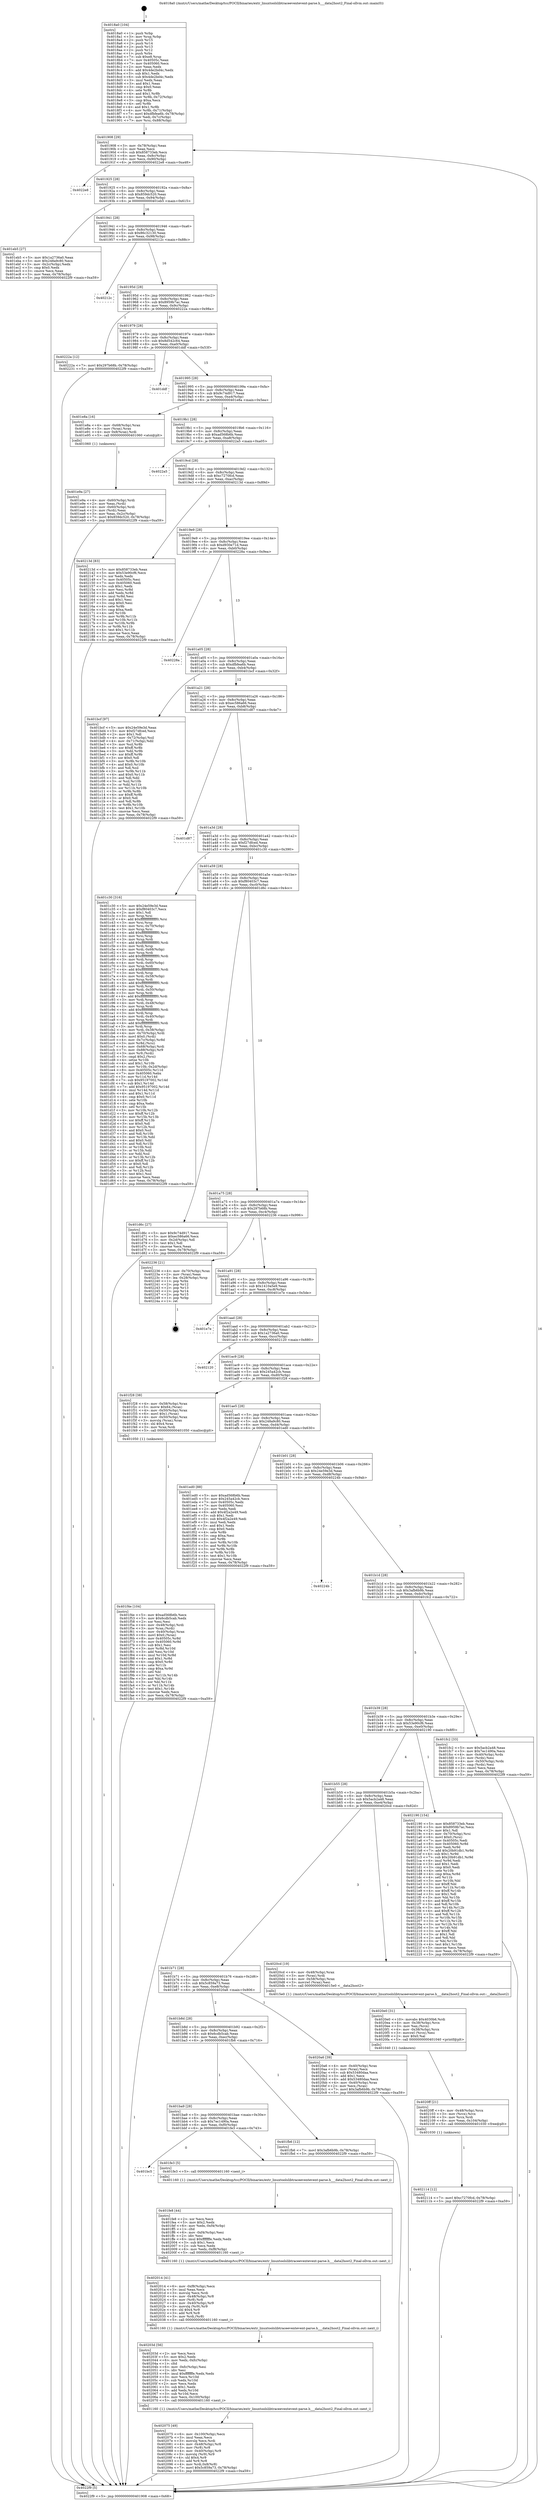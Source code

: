 digraph "0x4018a0" {
  label = "0x4018a0 (/mnt/c/Users/mathe/Desktop/tcc/POCII/binaries/extr_linuxtoolslibtraceeventevent-parse.h___data2host2_Final-ollvm.out::main(0))"
  labelloc = "t"
  node[shape=record]

  Entry [label="",width=0.3,height=0.3,shape=circle,fillcolor=black,style=filled]
  "0x401908" [label="{
     0x401908 [29]\l
     | [instrs]\l
     &nbsp;&nbsp;0x401908 \<+3\>: mov -0x78(%rbp),%eax\l
     &nbsp;&nbsp;0x40190b \<+2\>: mov %eax,%ecx\l
     &nbsp;&nbsp;0x40190d \<+6\>: sub $0x858733eb,%ecx\l
     &nbsp;&nbsp;0x401913 \<+6\>: mov %eax,-0x8c(%rbp)\l
     &nbsp;&nbsp;0x401919 \<+6\>: mov %ecx,-0x90(%rbp)\l
     &nbsp;&nbsp;0x40191f \<+6\>: je 00000000004022e8 \<main+0xa48\>\l
  }"]
  "0x4022e8" [label="{
     0x4022e8\l
  }", style=dashed]
  "0x401925" [label="{
     0x401925 [28]\l
     | [instrs]\l
     &nbsp;&nbsp;0x401925 \<+5\>: jmp 000000000040192a \<main+0x8a\>\l
     &nbsp;&nbsp;0x40192a \<+6\>: mov -0x8c(%rbp),%eax\l
     &nbsp;&nbsp;0x401930 \<+5\>: sub $0x859dc520,%eax\l
     &nbsp;&nbsp;0x401935 \<+6\>: mov %eax,-0x94(%rbp)\l
     &nbsp;&nbsp;0x40193b \<+6\>: je 0000000000401eb5 \<main+0x615\>\l
  }"]
  Exit [label="",width=0.3,height=0.3,shape=circle,fillcolor=black,style=filled,peripheries=2]
  "0x401eb5" [label="{
     0x401eb5 [27]\l
     | [instrs]\l
     &nbsp;&nbsp;0x401eb5 \<+5\>: mov $0x1a2736a0,%eax\l
     &nbsp;&nbsp;0x401eba \<+5\>: mov $0x248a9c80,%ecx\l
     &nbsp;&nbsp;0x401ebf \<+3\>: mov -0x2c(%rbp),%edx\l
     &nbsp;&nbsp;0x401ec2 \<+3\>: cmp $0x0,%edx\l
     &nbsp;&nbsp;0x401ec5 \<+3\>: cmove %ecx,%eax\l
     &nbsp;&nbsp;0x401ec8 \<+3\>: mov %eax,-0x78(%rbp)\l
     &nbsp;&nbsp;0x401ecb \<+5\>: jmp 00000000004022f9 \<main+0xa59\>\l
  }"]
  "0x401941" [label="{
     0x401941 [28]\l
     | [instrs]\l
     &nbsp;&nbsp;0x401941 \<+5\>: jmp 0000000000401946 \<main+0xa6\>\l
     &nbsp;&nbsp;0x401946 \<+6\>: mov -0x8c(%rbp),%eax\l
     &nbsp;&nbsp;0x40194c \<+5\>: sub $0x86c32130,%eax\l
     &nbsp;&nbsp;0x401951 \<+6\>: mov %eax,-0x98(%rbp)\l
     &nbsp;&nbsp;0x401957 \<+6\>: je 000000000040212c \<main+0x88c\>\l
  }"]
  "0x402114" [label="{
     0x402114 [12]\l
     | [instrs]\l
     &nbsp;&nbsp;0x402114 \<+7\>: movl $0xc7270fcd,-0x78(%rbp)\l
     &nbsp;&nbsp;0x40211b \<+5\>: jmp 00000000004022f9 \<main+0xa59\>\l
  }"]
  "0x40212c" [label="{
     0x40212c\l
  }", style=dashed]
  "0x40195d" [label="{
     0x40195d [28]\l
     | [instrs]\l
     &nbsp;&nbsp;0x40195d \<+5\>: jmp 0000000000401962 \<main+0xc2\>\l
     &nbsp;&nbsp;0x401962 \<+6\>: mov -0x8c(%rbp),%eax\l
     &nbsp;&nbsp;0x401968 \<+5\>: sub $0x8959b7ac,%eax\l
     &nbsp;&nbsp;0x40196d \<+6\>: mov %eax,-0x9c(%rbp)\l
     &nbsp;&nbsp;0x401973 \<+6\>: je 000000000040222a \<main+0x98a\>\l
  }"]
  "0x4020ff" [label="{
     0x4020ff [21]\l
     | [instrs]\l
     &nbsp;&nbsp;0x4020ff \<+4\>: mov -0x48(%rbp),%rcx\l
     &nbsp;&nbsp;0x402103 \<+3\>: mov (%rcx),%rcx\l
     &nbsp;&nbsp;0x402106 \<+3\>: mov %rcx,%rdi\l
     &nbsp;&nbsp;0x402109 \<+6\>: mov %eax,-0x104(%rbp)\l
     &nbsp;&nbsp;0x40210f \<+5\>: call 0000000000401030 \<free@plt\>\l
     | [calls]\l
     &nbsp;&nbsp;0x401030 \{1\} (unknown)\l
  }"]
  "0x40222a" [label="{
     0x40222a [12]\l
     | [instrs]\l
     &nbsp;&nbsp;0x40222a \<+7\>: movl $0x297b68b,-0x78(%rbp)\l
     &nbsp;&nbsp;0x402231 \<+5\>: jmp 00000000004022f9 \<main+0xa59\>\l
  }"]
  "0x401979" [label="{
     0x401979 [28]\l
     | [instrs]\l
     &nbsp;&nbsp;0x401979 \<+5\>: jmp 000000000040197e \<main+0xde\>\l
     &nbsp;&nbsp;0x40197e \<+6\>: mov -0x8c(%rbp),%eax\l
     &nbsp;&nbsp;0x401984 \<+5\>: sub $0x8d542c64,%eax\l
     &nbsp;&nbsp;0x401989 \<+6\>: mov %eax,-0xa0(%rbp)\l
     &nbsp;&nbsp;0x40198f \<+6\>: je 0000000000401ddf \<main+0x53f\>\l
  }"]
  "0x4020e0" [label="{
     0x4020e0 [31]\l
     | [instrs]\l
     &nbsp;&nbsp;0x4020e0 \<+10\>: movabs $0x4030b6,%rdi\l
     &nbsp;&nbsp;0x4020ea \<+4\>: mov -0x38(%rbp),%rcx\l
     &nbsp;&nbsp;0x4020ee \<+3\>: mov %ax,(%rcx)\l
     &nbsp;&nbsp;0x4020f1 \<+4\>: mov -0x38(%rbp),%rcx\l
     &nbsp;&nbsp;0x4020f5 \<+3\>: movzwl (%rcx),%esi\l
     &nbsp;&nbsp;0x4020f8 \<+2\>: mov $0x0,%al\l
     &nbsp;&nbsp;0x4020fa \<+5\>: call 0000000000401040 \<printf@plt\>\l
     | [calls]\l
     &nbsp;&nbsp;0x401040 \{1\} (unknown)\l
  }"]
  "0x401ddf" [label="{
     0x401ddf\l
  }", style=dashed]
  "0x401995" [label="{
     0x401995 [28]\l
     | [instrs]\l
     &nbsp;&nbsp;0x401995 \<+5\>: jmp 000000000040199a \<main+0xfa\>\l
     &nbsp;&nbsp;0x40199a \<+6\>: mov -0x8c(%rbp),%eax\l
     &nbsp;&nbsp;0x4019a0 \<+5\>: sub $0x9c74d917,%eax\l
     &nbsp;&nbsp;0x4019a5 \<+6\>: mov %eax,-0xa4(%rbp)\l
     &nbsp;&nbsp;0x4019ab \<+6\>: je 0000000000401e8a \<main+0x5ea\>\l
  }"]
  "0x402075" [label="{
     0x402075 [49]\l
     | [instrs]\l
     &nbsp;&nbsp;0x402075 \<+6\>: mov -0x100(%rbp),%ecx\l
     &nbsp;&nbsp;0x40207b \<+3\>: imul %eax,%ecx\l
     &nbsp;&nbsp;0x40207e \<+3\>: movslq %ecx,%rdi\l
     &nbsp;&nbsp;0x402081 \<+4\>: mov -0x48(%rbp),%r8\l
     &nbsp;&nbsp;0x402085 \<+3\>: mov (%r8),%r8\l
     &nbsp;&nbsp;0x402088 \<+4\>: mov -0x40(%rbp),%r9\l
     &nbsp;&nbsp;0x40208c \<+3\>: movslq (%r9),%r9\l
     &nbsp;&nbsp;0x40208f \<+4\>: shl $0x4,%r9\l
     &nbsp;&nbsp;0x402093 \<+3\>: add %r9,%r8\l
     &nbsp;&nbsp;0x402096 \<+4\>: mov %rdi,0x8(%r8)\l
     &nbsp;&nbsp;0x40209a \<+7\>: movl $0x5c859a73,-0x78(%rbp)\l
     &nbsp;&nbsp;0x4020a1 \<+5\>: jmp 00000000004022f9 \<main+0xa59\>\l
  }"]
  "0x401e8a" [label="{
     0x401e8a [16]\l
     | [instrs]\l
     &nbsp;&nbsp;0x401e8a \<+4\>: mov -0x68(%rbp),%rax\l
     &nbsp;&nbsp;0x401e8e \<+3\>: mov (%rax),%rax\l
     &nbsp;&nbsp;0x401e91 \<+4\>: mov 0x8(%rax),%rdi\l
     &nbsp;&nbsp;0x401e95 \<+5\>: call 0000000000401060 \<atoi@plt\>\l
     | [calls]\l
     &nbsp;&nbsp;0x401060 \{1\} (unknown)\l
  }"]
  "0x4019b1" [label="{
     0x4019b1 [28]\l
     | [instrs]\l
     &nbsp;&nbsp;0x4019b1 \<+5\>: jmp 00000000004019b6 \<main+0x116\>\l
     &nbsp;&nbsp;0x4019b6 \<+6\>: mov -0x8c(%rbp),%eax\l
     &nbsp;&nbsp;0x4019bc \<+5\>: sub $0xad568b6b,%eax\l
     &nbsp;&nbsp;0x4019c1 \<+6\>: mov %eax,-0xa8(%rbp)\l
     &nbsp;&nbsp;0x4019c7 \<+6\>: je 00000000004022a5 \<main+0xa05\>\l
  }"]
  "0x40203d" [label="{
     0x40203d [56]\l
     | [instrs]\l
     &nbsp;&nbsp;0x40203d \<+2\>: xor %ecx,%ecx\l
     &nbsp;&nbsp;0x40203f \<+5\>: mov $0x2,%edx\l
     &nbsp;&nbsp;0x402044 \<+6\>: mov %edx,-0xfc(%rbp)\l
     &nbsp;&nbsp;0x40204a \<+1\>: cltd\l
     &nbsp;&nbsp;0x40204b \<+6\>: mov -0xfc(%rbp),%esi\l
     &nbsp;&nbsp;0x402051 \<+2\>: idiv %esi\l
     &nbsp;&nbsp;0x402053 \<+6\>: imul $0xfffffffe,%edx,%edx\l
     &nbsp;&nbsp;0x402059 \<+3\>: mov %ecx,%r10d\l
     &nbsp;&nbsp;0x40205c \<+3\>: sub %edx,%r10d\l
     &nbsp;&nbsp;0x40205f \<+2\>: mov %ecx,%edx\l
     &nbsp;&nbsp;0x402061 \<+3\>: sub $0x1,%edx\l
     &nbsp;&nbsp;0x402064 \<+3\>: add %edx,%r10d\l
     &nbsp;&nbsp;0x402067 \<+3\>: sub %r10d,%ecx\l
     &nbsp;&nbsp;0x40206a \<+6\>: mov %ecx,-0x100(%rbp)\l
     &nbsp;&nbsp;0x402070 \<+5\>: call 0000000000401160 \<next_i\>\l
     | [calls]\l
     &nbsp;&nbsp;0x401160 \{1\} (/mnt/c/Users/mathe/Desktop/tcc/POCII/binaries/extr_linuxtoolslibtraceeventevent-parse.h___data2host2_Final-ollvm.out::next_i)\l
  }"]
  "0x4022a5" [label="{
     0x4022a5\l
  }", style=dashed]
  "0x4019cd" [label="{
     0x4019cd [28]\l
     | [instrs]\l
     &nbsp;&nbsp;0x4019cd \<+5\>: jmp 00000000004019d2 \<main+0x132\>\l
     &nbsp;&nbsp;0x4019d2 \<+6\>: mov -0x8c(%rbp),%eax\l
     &nbsp;&nbsp;0x4019d8 \<+5\>: sub $0xc7270fcd,%eax\l
     &nbsp;&nbsp;0x4019dd \<+6\>: mov %eax,-0xac(%rbp)\l
     &nbsp;&nbsp;0x4019e3 \<+6\>: je 000000000040213d \<main+0x89d\>\l
  }"]
  "0x402014" [label="{
     0x402014 [41]\l
     | [instrs]\l
     &nbsp;&nbsp;0x402014 \<+6\>: mov -0xf8(%rbp),%ecx\l
     &nbsp;&nbsp;0x40201a \<+3\>: imul %eax,%ecx\l
     &nbsp;&nbsp;0x40201d \<+3\>: movslq %ecx,%rdi\l
     &nbsp;&nbsp;0x402020 \<+4\>: mov -0x48(%rbp),%r8\l
     &nbsp;&nbsp;0x402024 \<+3\>: mov (%r8),%r8\l
     &nbsp;&nbsp;0x402027 \<+4\>: mov -0x40(%rbp),%r9\l
     &nbsp;&nbsp;0x40202b \<+3\>: movslq (%r9),%r9\l
     &nbsp;&nbsp;0x40202e \<+4\>: shl $0x4,%r9\l
     &nbsp;&nbsp;0x402032 \<+3\>: add %r9,%r8\l
     &nbsp;&nbsp;0x402035 \<+3\>: mov %rdi,(%r8)\l
     &nbsp;&nbsp;0x402038 \<+5\>: call 0000000000401160 \<next_i\>\l
     | [calls]\l
     &nbsp;&nbsp;0x401160 \{1\} (/mnt/c/Users/mathe/Desktop/tcc/POCII/binaries/extr_linuxtoolslibtraceeventevent-parse.h___data2host2_Final-ollvm.out::next_i)\l
  }"]
  "0x40213d" [label="{
     0x40213d [83]\l
     | [instrs]\l
     &nbsp;&nbsp;0x40213d \<+5\>: mov $0x858733eb,%eax\l
     &nbsp;&nbsp;0x402142 \<+5\>: mov $0x53e90cf6,%ecx\l
     &nbsp;&nbsp;0x402147 \<+2\>: xor %edx,%edx\l
     &nbsp;&nbsp;0x402149 \<+7\>: mov 0x40505c,%esi\l
     &nbsp;&nbsp;0x402150 \<+7\>: mov 0x405060,%edi\l
     &nbsp;&nbsp;0x402157 \<+3\>: sub $0x1,%edx\l
     &nbsp;&nbsp;0x40215a \<+3\>: mov %esi,%r8d\l
     &nbsp;&nbsp;0x40215d \<+3\>: add %edx,%r8d\l
     &nbsp;&nbsp;0x402160 \<+4\>: imul %r8d,%esi\l
     &nbsp;&nbsp;0x402164 \<+3\>: and $0x1,%esi\l
     &nbsp;&nbsp;0x402167 \<+3\>: cmp $0x0,%esi\l
     &nbsp;&nbsp;0x40216a \<+4\>: sete %r9b\l
     &nbsp;&nbsp;0x40216e \<+3\>: cmp $0xa,%edi\l
     &nbsp;&nbsp;0x402171 \<+4\>: setl %r10b\l
     &nbsp;&nbsp;0x402175 \<+3\>: mov %r9b,%r11b\l
     &nbsp;&nbsp;0x402178 \<+3\>: and %r10b,%r11b\l
     &nbsp;&nbsp;0x40217b \<+3\>: xor %r10b,%r9b\l
     &nbsp;&nbsp;0x40217e \<+3\>: or %r9b,%r11b\l
     &nbsp;&nbsp;0x402181 \<+4\>: test $0x1,%r11b\l
     &nbsp;&nbsp;0x402185 \<+3\>: cmovne %ecx,%eax\l
     &nbsp;&nbsp;0x402188 \<+3\>: mov %eax,-0x78(%rbp)\l
     &nbsp;&nbsp;0x40218b \<+5\>: jmp 00000000004022f9 \<main+0xa59\>\l
  }"]
  "0x4019e9" [label="{
     0x4019e9 [28]\l
     | [instrs]\l
     &nbsp;&nbsp;0x4019e9 \<+5\>: jmp 00000000004019ee \<main+0x14e\>\l
     &nbsp;&nbsp;0x4019ee \<+6\>: mov -0x8c(%rbp),%eax\l
     &nbsp;&nbsp;0x4019f4 \<+5\>: sub $0xd930e71d,%eax\l
     &nbsp;&nbsp;0x4019f9 \<+6\>: mov %eax,-0xb0(%rbp)\l
     &nbsp;&nbsp;0x4019ff \<+6\>: je 000000000040228a \<main+0x9ea\>\l
  }"]
  "0x401fe8" [label="{
     0x401fe8 [44]\l
     | [instrs]\l
     &nbsp;&nbsp;0x401fe8 \<+2\>: xor %ecx,%ecx\l
     &nbsp;&nbsp;0x401fea \<+5\>: mov $0x2,%edx\l
     &nbsp;&nbsp;0x401fef \<+6\>: mov %edx,-0xf4(%rbp)\l
     &nbsp;&nbsp;0x401ff5 \<+1\>: cltd\l
     &nbsp;&nbsp;0x401ff6 \<+6\>: mov -0xf4(%rbp),%esi\l
     &nbsp;&nbsp;0x401ffc \<+2\>: idiv %esi\l
     &nbsp;&nbsp;0x401ffe \<+6\>: imul $0xfffffffe,%edx,%edx\l
     &nbsp;&nbsp;0x402004 \<+3\>: sub $0x1,%ecx\l
     &nbsp;&nbsp;0x402007 \<+2\>: sub %ecx,%edx\l
     &nbsp;&nbsp;0x402009 \<+6\>: mov %edx,-0xf8(%rbp)\l
     &nbsp;&nbsp;0x40200f \<+5\>: call 0000000000401160 \<next_i\>\l
     | [calls]\l
     &nbsp;&nbsp;0x401160 \{1\} (/mnt/c/Users/mathe/Desktop/tcc/POCII/binaries/extr_linuxtoolslibtraceeventevent-parse.h___data2host2_Final-ollvm.out::next_i)\l
  }"]
  "0x40228a" [label="{
     0x40228a\l
  }", style=dashed]
  "0x401a05" [label="{
     0x401a05 [28]\l
     | [instrs]\l
     &nbsp;&nbsp;0x401a05 \<+5\>: jmp 0000000000401a0a \<main+0x16a\>\l
     &nbsp;&nbsp;0x401a0a \<+6\>: mov -0x8c(%rbp),%eax\l
     &nbsp;&nbsp;0x401a10 \<+5\>: sub $0xdfbfea6b,%eax\l
     &nbsp;&nbsp;0x401a15 \<+6\>: mov %eax,-0xb4(%rbp)\l
     &nbsp;&nbsp;0x401a1b \<+6\>: je 0000000000401bcf \<main+0x32f\>\l
  }"]
  "0x401bc5" [label="{
     0x401bc5\l
  }", style=dashed]
  "0x401bcf" [label="{
     0x401bcf [97]\l
     | [instrs]\l
     &nbsp;&nbsp;0x401bcf \<+5\>: mov $0x24e59e3d,%eax\l
     &nbsp;&nbsp;0x401bd4 \<+5\>: mov $0xf27dfced,%ecx\l
     &nbsp;&nbsp;0x401bd9 \<+2\>: mov $0x1,%dl\l
     &nbsp;&nbsp;0x401bdb \<+4\>: mov -0x72(%rbp),%sil\l
     &nbsp;&nbsp;0x401bdf \<+4\>: mov -0x71(%rbp),%dil\l
     &nbsp;&nbsp;0x401be3 \<+3\>: mov %sil,%r8b\l
     &nbsp;&nbsp;0x401be6 \<+4\>: xor $0xff,%r8b\l
     &nbsp;&nbsp;0x401bea \<+3\>: mov %dil,%r9b\l
     &nbsp;&nbsp;0x401bed \<+4\>: xor $0xff,%r9b\l
     &nbsp;&nbsp;0x401bf1 \<+3\>: xor $0x0,%dl\l
     &nbsp;&nbsp;0x401bf4 \<+3\>: mov %r8b,%r10b\l
     &nbsp;&nbsp;0x401bf7 \<+4\>: and $0x0,%r10b\l
     &nbsp;&nbsp;0x401bfb \<+3\>: and %dl,%sil\l
     &nbsp;&nbsp;0x401bfe \<+3\>: mov %r9b,%r11b\l
     &nbsp;&nbsp;0x401c01 \<+4\>: and $0x0,%r11b\l
     &nbsp;&nbsp;0x401c05 \<+3\>: and %dl,%dil\l
     &nbsp;&nbsp;0x401c08 \<+3\>: or %sil,%r10b\l
     &nbsp;&nbsp;0x401c0b \<+3\>: or %dil,%r11b\l
     &nbsp;&nbsp;0x401c0e \<+3\>: xor %r11b,%r10b\l
     &nbsp;&nbsp;0x401c11 \<+3\>: or %r9b,%r8b\l
     &nbsp;&nbsp;0x401c14 \<+4\>: xor $0xff,%r8b\l
     &nbsp;&nbsp;0x401c18 \<+3\>: or $0x0,%dl\l
     &nbsp;&nbsp;0x401c1b \<+3\>: and %dl,%r8b\l
     &nbsp;&nbsp;0x401c1e \<+3\>: or %r8b,%r10b\l
     &nbsp;&nbsp;0x401c21 \<+4\>: test $0x1,%r10b\l
     &nbsp;&nbsp;0x401c25 \<+3\>: cmovne %ecx,%eax\l
     &nbsp;&nbsp;0x401c28 \<+3\>: mov %eax,-0x78(%rbp)\l
     &nbsp;&nbsp;0x401c2b \<+5\>: jmp 00000000004022f9 \<main+0xa59\>\l
  }"]
  "0x401a21" [label="{
     0x401a21 [28]\l
     | [instrs]\l
     &nbsp;&nbsp;0x401a21 \<+5\>: jmp 0000000000401a26 \<main+0x186\>\l
     &nbsp;&nbsp;0x401a26 \<+6\>: mov -0x8c(%rbp),%eax\l
     &nbsp;&nbsp;0x401a2c \<+5\>: sub $0xec586a66,%eax\l
     &nbsp;&nbsp;0x401a31 \<+6\>: mov %eax,-0xb8(%rbp)\l
     &nbsp;&nbsp;0x401a37 \<+6\>: je 0000000000401d87 \<main+0x4e7\>\l
  }"]
  "0x4022f9" [label="{
     0x4022f9 [5]\l
     | [instrs]\l
     &nbsp;&nbsp;0x4022f9 \<+5\>: jmp 0000000000401908 \<main+0x68\>\l
  }"]
  "0x4018a0" [label="{
     0x4018a0 [104]\l
     | [instrs]\l
     &nbsp;&nbsp;0x4018a0 \<+1\>: push %rbp\l
     &nbsp;&nbsp;0x4018a1 \<+3\>: mov %rsp,%rbp\l
     &nbsp;&nbsp;0x4018a4 \<+2\>: push %r15\l
     &nbsp;&nbsp;0x4018a6 \<+2\>: push %r14\l
     &nbsp;&nbsp;0x4018a8 \<+2\>: push %r13\l
     &nbsp;&nbsp;0x4018aa \<+2\>: push %r12\l
     &nbsp;&nbsp;0x4018ac \<+1\>: push %rbx\l
     &nbsp;&nbsp;0x4018ad \<+7\>: sub $0xe8,%rsp\l
     &nbsp;&nbsp;0x4018b4 \<+7\>: mov 0x40505c,%eax\l
     &nbsp;&nbsp;0x4018bb \<+7\>: mov 0x405060,%ecx\l
     &nbsp;&nbsp;0x4018c2 \<+2\>: mov %eax,%edx\l
     &nbsp;&nbsp;0x4018c4 \<+6\>: add $0x4de2bd4c,%edx\l
     &nbsp;&nbsp;0x4018ca \<+3\>: sub $0x1,%edx\l
     &nbsp;&nbsp;0x4018cd \<+6\>: sub $0x4de2bd4c,%edx\l
     &nbsp;&nbsp;0x4018d3 \<+3\>: imul %edx,%eax\l
     &nbsp;&nbsp;0x4018d6 \<+3\>: and $0x1,%eax\l
     &nbsp;&nbsp;0x4018d9 \<+3\>: cmp $0x0,%eax\l
     &nbsp;&nbsp;0x4018dc \<+4\>: sete %r8b\l
     &nbsp;&nbsp;0x4018e0 \<+4\>: and $0x1,%r8b\l
     &nbsp;&nbsp;0x4018e4 \<+4\>: mov %r8b,-0x72(%rbp)\l
     &nbsp;&nbsp;0x4018e8 \<+3\>: cmp $0xa,%ecx\l
     &nbsp;&nbsp;0x4018eb \<+4\>: setl %r8b\l
     &nbsp;&nbsp;0x4018ef \<+4\>: and $0x1,%r8b\l
     &nbsp;&nbsp;0x4018f3 \<+4\>: mov %r8b,-0x71(%rbp)\l
     &nbsp;&nbsp;0x4018f7 \<+7\>: movl $0xdfbfea6b,-0x78(%rbp)\l
     &nbsp;&nbsp;0x4018fe \<+3\>: mov %edi,-0x7c(%rbp)\l
     &nbsp;&nbsp;0x401901 \<+7\>: mov %rsi,-0x88(%rbp)\l
  }"]
  "0x401fe3" [label="{
     0x401fe3 [5]\l
     | [instrs]\l
     &nbsp;&nbsp;0x401fe3 \<+5\>: call 0000000000401160 \<next_i\>\l
     | [calls]\l
     &nbsp;&nbsp;0x401160 \{1\} (/mnt/c/Users/mathe/Desktop/tcc/POCII/binaries/extr_linuxtoolslibtraceeventevent-parse.h___data2host2_Final-ollvm.out::next_i)\l
  }"]
  "0x401d87" [label="{
     0x401d87\l
  }", style=dashed]
  "0x401a3d" [label="{
     0x401a3d [28]\l
     | [instrs]\l
     &nbsp;&nbsp;0x401a3d \<+5\>: jmp 0000000000401a42 \<main+0x1a2\>\l
     &nbsp;&nbsp;0x401a42 \<+6\>: mov -0x8c(%rbp),%eax\l
     &nbsp;&nbsp;0x401a48 \<+5\>: sub $0xf27dfced,%eax\l
     &nbsp;&nbsp;0x401a4d \<+6\>: mov %eax,-0xbc(%rbp)\l
     &nbsp;&nbsp;0x401a53 \<+6\>: je 0000000000401c30 \<main+0x390\>\l
  }"]
  "0x401ba9" [label="{
     0x401ba9 [28]\l
     | [instrs]\l
     &nbsp;&nbsp;0x401ba9 \<+5\>: jmp 0000000000401bae \<main+0x30e\>\l
     &nbsp;&nbsp;0x401bae \<+6\>: mov -0x8c(%rbp),%eax\l
     &nbsp;&nbsp;0x401bb4 \<+5\>: sub $0x7ec1490a,%eax\l
     &nbsp;&nbsp;0x401bb9 \<+6\>: mov %eax,-0xf0(%rbp)\l
     &nbsp;&nbsp;0x401bbf \<+6\>: je 0000000000401fe3 \<main+0x743\>\l
  }"]
  "0x401c30" [label="{
     0x401c30 [316]\l
     | [instrs]\l
     &nbsp;&nbsp;0x401c30 \<+5\>: mov $0x24e59e3d,%eax\l
     &nbsp;&nbsp;0x401c35 \<+5\>: mov $0xf80403c7,%ecx\l
     &nbsp;&nbsp;0x401c3a \<+2\>: mov $0x1,%dl\l
     &nbsp;&nbsp;0x401c3c \<+3\>: mov %rsp,%rsi\l
     &nbsp;&nbsp;0x401c3f \<+4\>: add $0xfffffffffffffff0,%rsi\l
     &nbsp;&nbsp;0x401c43 \<+3\>: mov %rsi,%rsp\l
     &nbsp;&nbsp;0x401c46 \<+4\>: mov %rsi,-0x70(%rbp)\l
     &nbsp;&nbsp;0x401c4a \<+3\>: mov %rsp,%rsi\l
     &nbsp;&nbsp;0x401c4d \<+4\>: add $0xfffffffffffffff0,%rsi\l
     &nbsp;&nbsp;0x401c51 \<+3\>: mov %rsi,%rsp\l
     &nbsp;&nbsp;0x401c54 \<+3\>: mov %rsp,%rdi\l
     &nbsp;&nbsp;0x401c57 \<+4\>: add $0xfffffffffffffff0,%rdi\l
     &nbsp;&nbsp;0x401c5b \<+3\>: mov %rdi,%rsp\l
     &nbsp;&nbsp;0x401c5e \<+4\>: mov %rdi,-0x68(%rbp)\l
     &nbsp;&nbsp;0x401c62 \<+3\>: mov %rsp,%rdi\l
     &nbsp;&nbsp;0x401c65 \<+4\>: add $0xfffffffffffffff0,%rdi\l
     &nbsp;&nbsp;0x401c69 \<+3\>: mov %rdi,%rsp\l
     &nbsp;&nbsp;0x401c6c \<+4\>: mov %rdi,-0x60(%rbp)\l
     &nbsp;&nbsp;0x401c70 \<+3\>: mov %rsp,%rdi\l
     &nbsp;&nbsp;0x401c73 \<+4\>: add $0xfffffffffffffff0,%rdi\l
     &nbsp;&nbsp;0x401c77 \<+3\>: mov %rdi,%rsp\l
     &nbsp;&nbsp;0x401c7a \<+4\>: mov %rdi,-0x58(%rbp)\l
     &nbsp;&nbsp;0x401c7e \<+3\>: mov %rsp,%rdi\l
     &nbsp;&nbsp;0x401c81 \<+4\>: add $0xfffffffffffffff0,%rdi\l
     &nbsp;&nbsp;0x401c85 \<+3\>: mov %rdi,%rsp\l
     &nbsp;&nbsp;0x401c88 \<+4\>: mov %rdi,-0x50(%rbp)\l
     &nbsp;&nbsp;0x401c8c \<+3\>: mov %rsp,%rdi\l
     &nbsp;&nbsp;0x401c8f \<+4\>: add $0xfffffffffffffff0,%rdi\l
     &nbsp;&nbsp;0x401c93 \<+3\>: mov %rdi,%rsp\l
     &nbsp;&nbsp;0x401c96 \<+4\>: mov %rdi,-0x48(%rbp)\l
     &nbsp;&nbsp;0x401c9a \<+3\>: mov %rsp,%rdi\l
     &nbsp;&nbsp;0x401c9d \<+4\>: add $0xfffffffffffffff0,%rdi\l
     &nbsp;&nbsp;0x401ca1 \<+3\>: mov %rdi,%rsp\l
     &nbsp;&nbsp;0x401ca4 \<+4\>: mov %rdi,-0x40(%rbp)\l
     &nbsp;&nbsp;0x401ca8 \<+3\>: mov %rsp,%rdi\l
     &nbsp;&nbsp;0x401cab \<+4\>: add $0xfffffffffffffff0,%rdi\l
     &nbsp;&nbsp;0x401caf \<+3\>: mov %rdi,%rsp\l
     &nbsp;&nbsp;0x401cb2 \<+4\>: mov %rdi,-0x38(%rbp)\l
     &nbsp;&nbsp;0x401cb6 \<+4\>: mov -0x70(%rbp),%rdi\l
     &nbsp;&nbsp;0x401cba \<+6\>: movl $0x0,(%rdi)\l
     &nbsp;&nbsp;0x401cc0 \<+4\>: mov -0x7c(%rbp),%r8d\l
     &nbsp;&nbsp;0x401cc4 \<+3\>: mov %r8d,(%rsi)\l
     &nbsp;&nbsp;0x401cc7 \<+4\>: mov -0x68(%rbp),%rdi\l
     &nbsp;&nbsp;0x401ccb \<+7\>: mov -0x88(%rbp),%r9\l
     &nbsp;&nbsp;0x401cd2 \<+3\>: mov %r9,(%rdi)\l
     &nbsp;&nbsp;0x401cd5 \<+3\>: cmpl $0x2,(%rsi)\l
     &nbsp;&nbsp;0x401cd8 \<+4\>: setne %r10b\l
     &nbsp;&nbsp;0x401cdc \<+4\>: and $0x1,%r10b\l
     &nbsp;&nbsp;0x401ce0 \<+4\>: mov %r10b,-0x2d(%rbp)\l
     &nbsp;&nbsp;0x401ce4 \<+8\>: mov 0x40505c,%r11d\l
     &nbsp;&nbsp;0x401cec \<+7\>: mov 0x405060,%ebx\l
     &nbsp;&nbsp;0x401cf3 \<+3\>: mov %r11d,%r14d\l
     &nbsp;&nbsp;0x401cf6 \<+7\>: sub $0x95197002,%r14d\l
     &nbsp;&nbsp;0x401cfd \<+4\>: sub $0x1,%r14d\l
     &nbsp;&nbsp;0x401d01 \<+7\>: add $0x95197002,%r14d\l
     &nbsp;&nbsp;0x401d08 \<+4\>: imul %r14d,%r11d\l
     &nbsp;&nbsp;0x401d0c \<+4\>: and $0x1,%r11d\l
     &nbsp;&nbsp;0x401d10 \<+4\>: cmp $0x0,%r11d\l
     &nbsp;&nbsp;0x401d14 \<+4\>: sete %r10b\l
     &nbsp;&nbsp;0x401d18 \<+3\>: cmp $0xa,%ebx\l
     &nbsp;&nbsp;0x401d1b \<+4\>: setl %r15b\l
     &nbsp;&nbsp;0x401d1f \<+3\>: mov %r10b,%r12b\l
     &nbsp;&nbsp;0x401d22 \<+4\>: xor $0xff,%r12b\l
     &nbsp;&nbsp;0x401d26 \<+3\>: mov %r15b,%r13b\l
     &nbsp;&nbsp;0x401d29 \<+4\>: xor $0xff,%r13b\l
     &nbsp;&nbsp;0x401d2d \<+3\>: xor $0x0,%dl\l
     &nbsp;&nbsp;0x401d30 \<+3\>: mov %r12b,%sil\l
     &nbsp;&nbsp;0x401d33 \<+4\>: and $0x0,%sil\l
     &nbsp;&nbsp;0x401d37 \<+3\>: and %dl,%r10b\l
     &nbsp;&nbsp;0x401d3a \<+3\>: mov %r13b,%dil\l
     &nbsp;&nbsp;0x401d3d \<+4\>: and $0x0,%dil\l
     &nbsp;&nbsp;0x401d41 \<+3\>: and %dl,%r15b\l
     &nbsp;&nbsp;0x401d44 \<+3\>: or %r10b,%sil\l
     &nbsp;&nbsp;0x401d47 \<+3\>: or %r15b,%dil\l
     &nbsp;&nbsp;0x401d4a \<+3\>: xor %dil,%sil\l
     &nbsp;&nbsp;0x401d4d \<+3\>: or %r13b,%r12b\l
     &nbsp;&nbsp;0x401d50 \<+4\>: xor $0xff,%r12b\l
     &nbsp;&nbsp;0x401d54 \<+3\>: or $0x0,%dl\l
     &nbsp;&nbsp;0x401d57 \<+3\>: and %dl,%r12b\l
     &nbsp;&nbsp;0x401d5a \<+3\>: or %r12b,%sil\l
     &nbsp;&nbsp;0x401d5d \<+4\>: test $0x1,%sil\l
     &nbsp;&nbsp;0x401d61 \<+3\>: cmovne %ecx,%eax\l
     &nbsp;&nbsp;0x401d64 \<+3\>: mov %eax,-0x78(%rbp)\l
     &nbsp;&nbsp;0x401d67 \<+5\>: jmp 00000000004022f9 \<main+0xa59\>\l
  }"]
  "0x401a59" [label="{
     0x401a59 [28]\l
     | [instrs]\l
     &nbsp;&nbsp;0x401a59 \<+5\>: jmp 0000000000401a5e \<main+0x1be\>\l
     &nbsp;&nbsp;0x401a5e \<+6\>: mov -0x8c(%rbp),%eax\l
     &nbsp;&nbsp;0x401a64 \<+5\>: sub $0xf80403c7,%eax\l
     &nbsp;&nbsp;0x401a69 \<+6\>: mov %eax,-0xc0(%rbp)\l
     &nbsp;&nbsp;0x401a6f \<+6\>: je 0000000000401d6c \<main+0x4cc\>\l
  }"]
  "0x401fb6" [label="{
     0x401fb6 [12]\l
     | [instrs]\l
     &nbsp;&nbsp;0x401fb6 \<+7\>: movl $0x3afb6b9b,-0x78(%rbp)\l
     &nbsp;&nbsp;0x401fbd \<+5\>: jmp 00000000004022f9 \<main+0xa59\>\l
  }"]
  "0x401b8d" [label="{
     0x401b8d [28]\l
     | [instrs]\l
     &nbsp;&nbsp;0x401b8d \<+5\>: jmp 0000000000401b92 \<main+0x2f2\>\l
     &nbsp;&nbsp;0x401b92 \<+6\>: mov -0x8c(%rbp),%eax\l
     &nbsp;&nbsp;0x401b98 \<+5\>: sub $0x6cdb5cab,%eax\l
     &nbsp;&nbsp;0x401b9d \<+6\>: mov %eax,-0xec(%rbp)\l
     &nbsp;&nbsp;0x401ba3 \<+6\>: je 0000000000401fb6 \<main+0x716\>\l
  }"]
  "0x401d6c" [label="{
     0x401d6c [27]\l
     | [instrs]\l
     &nbsp;&nbsp;0x401d6c \<+5\>: mov $0x9c74d917,%eax\l
     &nbsp;&nbsp;0x401d71 \<+5\>: mov $0xec586a66,%ecx\l
     &nbsp;&nbsp;0x401d76 \<+3\>: mov -0x2d(%rbp),%dl\l
     &nbsp;&nbsp;0x401d79 \<+3\>: test $0x1,%dl\l
     &nbsp;&nbsp;0x401d7c \<+3\>: cmovne %ecx,%eax\l
     &nbsp;&nbsp;0x401d7f \<+3\>: mov %eax,-0x78(%rbp)\l
     &nbsp;&nbsp;0x401d82 \<+5\>: jmp 00000000004022f9 \<main+0xa59\>\l
  }"]
  "0x401a75" [label="{
     0x401a75 [28]\l
     | [instrs]\l
     &nbsp;&nbsp;0x401a75 \<+5\>: jmp 0000000000401a7a \<main+0x1da\>\l
     &nbsp;&nbsp;0x401a7a \<+6\>: mov -0x8c(%rbp),%eax\l
     &nbsp;&nbsp;0x401a80 \<+5\>: sub $0x297b68b,%eax\l
     &nbsp;&nbsp;0x401a85 \<+6\>: mov %eax,-0xc4(%rbp)\l
     &nbsp;&nbsp;0x401a8b \<+6\>: je 0000000000402236 \<main+0x996\>\l
  }"]
  "0x401e9a" [label="{
     0x401e9a [27]\l
     | [instrs]\l
     &nbsp;&nbsp;0x401e9a \<+4\>: mov -0x60(%rbp),%rdi\l
     &nbsp;&nbsp;0x401e9e \<+2\>: mov %eax,(%rdi)\l
     &nbsp;&nbsp;0x401ea0 \<+4\>: mov -0x60(%rbp),%rdi\l
     &nbsp;&nbsp;0x401ea4 \<+2\>: mov (%rdi),%eax\l
     &nbsp;&nbsp;0x401ea6 \<+3\>: mov %eax,-0x2c(%rbp)\l
     &nbsp;&nbsp;0x401ea9 \<+7\>: movl $0x859dc520,-0x78(%rbp)\l
     &nbsp;&nbsp;0x401eb0 \<+5\>: jmp 00000000004022f9 \<main+0xa59\>\l
  }"]
  "0x4020a6" [label="{
     0x4020a6 [39]\l
     | [instrs]\l
     &nbsp;&nbsp;0x4020a6 \<+4\>: mov -0x40(%rbp),%rax\l
     &nbsp;&nbsp;0x4020aa \<+2\>: mov (%rax),%ecx\l
     &nbsp;&nbsp;0x4020ac \<+6\>: sub $0x53480daa,%ecx\l
     &nbsp;&nbsp;0x4020b2 \<+3\>: add $0x1,%ecx\l
     &nbsp;&nbsp;0x4020b5 \<+6\>: add $0x53480daa,%ecx\l
     &nbsp;&nbsp;0x4020bb \<+4\>: mov -0x40(%rbp),%rax\l
     &nbsp;&nbsp;0x4020bf \<+2\>: mov %ecx,(%rax)\l
     &nbsp;&nbsp;0x4020c1 \<+7\>: movl $0x3afb6b9b,-0x78(%rbp)\l
     &nbsp;&nbsp;0x4020c8 \<+5\>: jmp 00000000004022f9 \<main+0xa59\>\l
  }"]
  "0x402236" [label="{
     0x402236 [21]\l
     | [instrs]\l
     &nbsp;&nbsp;0x402236 \<+4\>: mov -0x70(%rbp),%rax\l
     &nbsp;&nbsp;0x40223a \<+2\>: mov (%rax),%eax\l
     &nbsp;&nbsp;0x40223c \<+4\>: lea -0x28(%rbp),%rsp\l
     &nbsp;&nbsp;0x402240 \<+1\>: pop %rbx\l
     &nbsp;&nbsp;0x402241 \<+2\>: pop %r12\l
     &nbsp;&nbsp;0x402243 \<+2\>: pop %r13\l
     &nbsp;&nbsp;0x402245 \<+2\>: pop %r14\l
     &nbsp;&nbsp;0x402247 \<+2\>: pop %r15\l
     &nbsp;&nbsp;0x402249 \<+1\>: pop %rbp\l
     &nbsp;&nbsp;0x40224a \<+1\>: ret\l
  }"]
  "0x401a91" [label="{
     0x401a91 [28]\l
     | [instrs]\l
     &nbsp;&nbsp;0x401a91 \<+5\>: jmp 0000000000401a96 \<main+0x1f6\>\l
     &nbsp;&nbsp;0x401a96 \<+6\>: mov -0x8c(%rbp),%eax\l
     &nbsp;&nbsp;0x401a9c \<+5\>: sub $0x1410a5e9,%eax\l
     &nbsp;&nbsp;0x401aa1 \<+6\>: mov %eax,-0xc8(%rbp)\l
     &nbsp;&nbsp;0x401aa7 \<+6\>: je 0000000000401e7e \<main+0x5de\>\l
  }"]
  "0x401b71" [label="{
     0x401b71 [28]\l
     | [instrs]\l
     &nbsp;&nbsp;0x401b71 \<+5\>: jmp 0000000000401b76 \<main+0x2d6\>\l
     &nbsp;&nbsp;0x401b76 \<+6\>: mov -0x8c(%rbp),%eax\l
     &nbsp;&nbsp;0x401b7c \<+5\>: sub $0x5c859a73,%eax\l
     &nbsp;&nbsp;0x401b81 \<+6\>: mov %eax,-0xe8(%rbp)\l
     &nbsp;&nbsp;0x401b87 \<+6\>: je 00000000004020a6 \<main+0x806\>\l
  }"]
  "0x401e7e" [label="{
     0x401e7e\l
  }", style=dashed]
  "0x401aad" [label="{
     0x401aad [28]\l
     | [instrs]\l
     &nbsp;&nbsp;0x401aad \<+5\>: jmp 0000000000401ab2 \<main+0x212\>\l
     &nbsp;&nbsp;0x401ab2 \<+6\>: mov -0x8c(%rbp),%eax\l
     &nbsp;&nbsp;0x401ab8 \<+5\>: sub $0x1a2736a0,%eax\l
     &nbsp;&nbsp;0x401abd \<+6\>: mov %eax,-0xcc(%rbp)\l
     &nbsp;&nbsp;0x401ac3 \<+6\>: je 0000000000402120 \<main+0x880\>\l
  }"]
  "0x4020cd" [label="{
     0x4020cd [19]\l
     | [instrs]\l
     &nbsp;&nbsp;0x4020cd \<+4\>: mov -0x48(%rbp),%rax\l
     &nbsp;&nbsp;0x4020d1 \<+3\>: mov (%rax),%rdi\l
     &nbsp;&nbsp;0x4020d4 \<+4\>: mov -0x58(%rbp),%rax\l
     &nbsp;&nbsp;0x4020d8 \<+3\>: movzwl (%rax),%esi\l
     &nbsp;&nbsp;0x4020db \<+5\>: call 00000000004015e0 \<__data2host2\>\l
     | [calls]\l
     &nbsp;&nbsp;0x4015e0 \{1\} (/mnt/c/Users/mathe/Desktop/tcc/POCII/binaries/extr_linuxtoolslibtraceeventevent-parse.h___data2host2_Final-ollvm.out::__data2host2)\l
  }"]
  "0x402120" [label="{
     0x402120\l
  }", style=dashed]
  "0x401ac9" [label="{
     0x401ac9 [28]\l
     | [instrs]\l
     &nbsp;&nbsp;0x401ac9 \<+5\>: jmp 0000000000401ace \<main+0x22e\>\l
     &nbsp;&nbsp;0x401ace \<+6\>: mov -0x8c(%rbp),%eax\l
     &nbsp;&nbsp;0x401ad4 \<+5\>: sub $0x245a42cb,%eax\l
     &nbsp;&nbsp;0x401ad9 \<+6\>: mov %eax,-0xd0(%rbp)\l
     &nbsp;&nbsp;0x401adf \<+6\>: je 0000000000401f28 \<main+0x688\>\l
  }"]
  "0x401b55" [label="{
     0x401b55 [28]\l
     | [instrs]\l
     &nbsp;&nbsp;0x401b55 \<+5\>: jmp 0000000000401b5a \<main+0x2ba\>\l
     &nbsp;&nbsp;0x401b5a \<+6\>: mov -0x8c(%rbp),%eax\l
     &nbsp;&nbsp;0x401b60 \<+5\>: sub $0x5acb2a48,%eax\l
     &nbsp;&nbsp;0x401b65 \<+6\>: mov %eax,-0xe4(%rbp)\l
     &nbsp;&nbsp;0x401b6b \<+6\>: je 00000000004020cd \<main+0x82d\>\l
  }"]
  "0x401f28" [label="{
     0x401f28 [38]\l
     | [instrs]\l
     &nbsp;&nbsp;0x401f28 \<+4\>: mov -0x58(%rbp),%rax\l
     &nbsp;&nbsp;0x401f2c \<+5\>: movw $0x64,(%rax)\l
     &nbsp;&nbsp;0x401f31 \<+4\>: mov -0x50(%rbp),%rax\l
     &nbsp;&nbsp;0x401f35 \<+6\>: movl $0x1,(%rax)\l
     &nbsp;&nbsp;0x401f3b \<+4\>: mov -0x50(%rbp),%rax\l
     &nbsp;&nbsp;0x401f3f \<+3\>: movslq (%rax),%rax\l
     &nbsp;&nbsp;0x401f42 \<+4\>: shl $0x4,%rax\l
     &nbsp;&nbsp;0x401f46 \<+3\>: mov %rax,%rdi\l
     &nbsp;&nbsp;0x401f49 \<+5\>: call 0000000000401050 \<malloc@plt\>\l
     | [calls]\l
     &nbsp;&nbsp;0x401050 \{1\} (unknown)\l
  }"]
  "0x401ae5" [label="{
     0x401ae5 [28]\l
     | [instrs]\l
     &nbsp;&nbsp;0x401ae5 \<+5\>: jmp 0000000000401aea \<main+0x24a\>\l
     &nbsp;&nbsp;0x401aea \<+6\>: mov -0x8c(%rbp),%eax\l
     &nbsp;&nbsp;0x401af0 \<+5\>: sub $0x248a9c80,%eax\l
     &nbsp;&nbsp;0x401af5 \<+6\>: mov %eax,-0xd4(%rbp)\l
     &nbsp;&nbsp;0x401afb \<+6\>: je 0000000000401ed0 \<main+0x630\>\l
  }"]
  "0x402190" [label="{
     0x402190 [154]\l
     | [instrs]\l
     &nbsp;&nbsp;0x402190 \<+5\>: mov $0x858733eb,%eax\l
     &nbsp;&nbsp;0x402195 \<+5\>: mov $0x8959b7ac,%ecx\l
     &nbsp;&nbsp;0x40219a \<+2\>: mov $0x1,%dl\l
     &nbsp;&nbsp;0x40219c \<+4\>: mov -0x70(%rbp),%rsi\l
     &nbsp;&nbsp;0x4021a0 \<+6\>: movl $0x0,(%rsi)\l
     &nbsp;&nbsp;0x4021a6 \<+7\>: mov 0x40505c,%edi\l
     &nbsp;&nbsp;0x4021ad \<+8\>: mov 0x405060,%r8d\l
     &nbsp;&nbsp;0x4021b5 \<+3\>: mov %edi,%r9d\l
     &nbsp;&nbsp;0x4021b8 \<+7\>: add $0x20b91db1,%r9d\l
     &nbsp;&nbsp;0x4021bf \<+4\>: sub $0x1,%r9d\l
     &nbsp;&nbsp;0x4021c3 \<+7\>: sub $0x20b91db1,%r9d\l
     &nbsp;&nbsp;0x4021ca \<+4\>: imul %r9d,%edi\l
     &nbsp;&nbsp;0x4021ce \<+3\>: and $0x1,%edi\l
     &nbsp;&nbsp;0x4021d1 \<+3\>: cmp $0x0,%edi\l
     &nbsp;&nbsp;0x4021d4 \<+4\>: sete %r10b\l
     &nbsp;&nbsp;0x4021d8 \<+4\>: cmp $0xa,%r8d\l
     &nbsp;&nbsp;0x4021dc \<+4\>: setl %r11b\l
     &nbsp;&nbsp;0x4021e0 \<+3\>: mov %r10b,%bl\l
     &nbsp;&nbsp;0x4021e3 \<+3\>: xor $0xff,%bl\l
     &nbsp;&nbsp;0x4021e6 \<+3\>: mov %r11b,%r14b\l
     &nbsp;&nbsp;0x4021e9 \<+4\>: xor $0xff,%r14b\l
     &nbsp;&nbsp;0x4021ed \<+3\>: xor $0x1,%dl\l
     &nbsp;&nbsp;0x4021f0 \<+3\>: mov %bl,%r15b\l
     &nbsp;&nbsp;0x4021f3 \<+4\>: and $0xff,%r15b\l
     &nbsp;&nbsp;0x4021f7 \<+3\>: and %dl,%r10b\l
     &nbsp;&nbsp;0x4021fa \<+3\>: mov %r14b,%r12b\l
     &nbsp;&nbsp;0x4021fd \<+4\>: and $0xff,%r12b\l
     &nbsp;&nbsp;0x402201 \<+3\>: and %dl,%r11b\l
     &nbsp;&nbsp;0x402204 \<+3\>: or %r10b,%r15b\l
     &nbsp;&nbsp;0x402207 \<+3\>: or %r11b,%r12b\l
     &nbsp;&nbsp;0x40220a \<+3\>: xor %r12b,%r15b\l
     &nbsp;&nbsp;0x40220d \<+3\>: or %r14b,%bl\l
     &nbsp;&nbsp;0x402210 \<+3\>: xor $0xff,%bl\l
     &nbsp;&nbsp;0x402213 \<+3\>: or $0x1,%dl\l
     &nbsp;&nbsp;0x402216 \<+2\>: and %dl,%bl\l
     &nbsp;&nbsp;0x402218 \<+3\>: or %bl,%r15b\l
     &nbsp;&nbsp;0x40221b \<+4\>: test $0x1,%r15b\l
     &nbsp;&nbsp;0x40221f \<+3\>: cmovne %ecx,%eax\l
     &nbsp;&nbsp;0x402222 \<+3\>: mov %eax,-0x78(%rbp)\l
     &nbsp;&nbsp;0x402225 \<+5\>: jmp 00000000004022f9 \<main+0xa59\>\l
  }"]
  "0x401ed0" [label="{
     0x401ed0 [88]\l
     | [instrs]\l
     &nbsp;&nbsp;0x401ed0 \<+5\>: mov $0xad568b6b,%eax\l
     &nbsp;&nbsp;0x401ed5 \<+5\>: mov $0x245a42cb,%ecx\l
     &nbsp;&nbsp;0x401eda \<+7\>: mov 0x40505c,%edx\l
     &nbsp;&nbsp;0x401ee1 \<+7\>: mov 0x405060,%esi\l
     &nbsp;&nbsp;0x401ee8 \<+2\>: mov %edx,%edi\l
     &nbsp;&nbsp;0x401eea \<+6\>: add $0x4f2a2e49,%edi\l
     &nbsp;&nbsp;0x401ef0 \<+3\>: sub $0x1,%edi\l
     &nbsp;&nbsp;0x401ef3 \<+6\>: sub $0x4f2a2e49,%edi\l
     &nbsp;&nbsp;0x401ef9 \<+3\>: imul %edi,%edx\l
     &nbsp;&nbsp;0x401efc \<+3\>: and $0x1,%edx\l
     &nbsp;&nbsp;0x401eff \<+3\>: cmp $0x0,%edx\l
     &nbsp;&nbsp;0x401f02 \<+4\>: sete %r8b\l
     &nbsp;&nbsp;0x401f06 \<+3\>: cmp $0xa,%esi\l
     &nbsp;&nbsp;0x401f09 \<+4\>: setl %r9b\l
     &nbsp;&nbsp;0x401f0d \<+3\>: mov %r8b,%r10b\l
     &nbsp;&nbsp;0x401f10 \<+3\>: and %r9b,%r10b\l
     &nbsp;&nbsp;0x401f13 \<+3\>: xor %r9b,%r8b\l
     &nbsp;&nbsp;0x401f16 \<+3\>: or %r8b,%r10b\l
     &nbsp;&nbsp;0x401f19 \<+4\>: test $0x1,%r10b\l
     &nbsp;&nbsp;0x401f1d \<+3\>: cmovne %ecx,%eax\l
     &nbsp;&nbsp;0x401f20 \<+3\>: mov %eax,-0x78(%rbp)\l
     &nbsp;&nbsp;0x401f23 \<+5\>: jmp 00000000004022f9 \<main+0xa59\>\l
  }"]
  "0x401b01" [label="{
     0x401b01 [28]\l
     | [instrs]\l
     &nbsp;&nbsp;0x401b01 \<+5\>: jmp 0000000000401b06 \<main+0x266\>\l
     &nbsp;&nbsp;0x401b06 \<+6\>: mov -0x8c(%rbp),%eax\l
     &nbsp;&nbsp;0x401b0c \<+5\>: sub $0x24e59e3d,%eax\l
     &nbsp;&nbsp;0x401b11 \<+6\>: mov %eax,-0xd8(%rbp)\l
     &nbsp;&nbsp;0x401b17 \<+6\>: je 000000000040224b \<main+0x9ab\>\l
  }"]
  "0x401f4e" [label="{
     0x401f4e [104]\l
     | [instrs]\l
     &nbsp;&nbsp;0x401f4e \<+5\>: mov $0xad568b6b,%ecx\l
     &nbsp;&nbsp;0x401f53 \<+5\>: mov $0x6cdb5cab,%edx\l
     &nbsp;&nbsp;0x401f58 \<+2\>: xor %esi,%esi\l
     &nbsp;&nbsp;0x401f5a \<+4\>: mov -0x48(%rbp),%rdi\l
     &nbsp;&nbsp;0x401f5e \<+3\>: mov %rax,(%rdi)\l
     &nbsp;&nbsp;0x401f61 \<+4\>: mov -0x40(%rbp),%rax\l
     &nbsp;&nbsp;0x401f65 \<+6\>: movl $0x0,(%rax)\l
     &nbsp;&nbsp;0x401f6b \<+8\>: mov 0x40505c,%r8d\l
     &nbsp;&nbsp;0x401f73 \<+8\>: mov 0x405060,%r9d\l
     &nbsp;&nbsp;0x401f7b \<+3\>: sub $0x1,%esi\l
     &nbsp;&nbsp;0x401f7e \<+3\>: mov %r8d,%r10d\l
     &nbsp;&nbsp;0x401f81 \<+3\>: add %esi,%r10d\l
     &nbsp;&nbsp;0x401f84 \<+4\>: imul %r10d,%r8d\l
     &nbsp;&nbsp;0x401f88 \<+4\>: and $0x1,%r8d\l
     &nbsp;&nbsp;0x401f8c \<+4\>: cmp $0x0,%r8d\l
     &nbsp;&nbsp;0x401f90 \<+4\>: sete %r11b\l
     &nbsp;&nbsp;0x401f94 \<+4\>: cmp $0xa,%r9d\l
     &nbsp;&nbsp;0x401f98 \<+3\>: setl %bl\l
     &nbsp;&nbsp;0x401f9b \<+3\>: mov %r11b,%r14b\l
     &nbsp;&nbsp;0x401f9e \<+3\>: and %bl,%r14b\l
     &nbsp;&nbsp;0x401fa1 \<+3\>: xor %bl,%r11b\l
     &nbsp;&nbsp;0x401fa4 \<+3\>: or %r11b,%r14b\l
     &nbsp;&nbsp;0x401fa7 \<+4\>: test $0x1,%r14b\l
     &nbsp;&nbsp;0x401fab \<+3\>: cmovne %edx,%ecx\l
     &nbsp;&nbsp;0x401fae \<+3\>: mov %ecx,-0x78(%rbp)\l
     &nbsp;&nbsp;0x401fb1 \<+5\>: jmp 00000000004022f9 \<main+0xa59\>\l
  }"]
  "0x401b39" [label="{
     0x401b39 [28]\l
     | [instrs]\l
     &nbsp;&nbsp;0x401b39 \<+5\>: jmp 0000000000401b3e \<main+0x29e\>\l
     &nbsp;&nbsp;0x401b3e \<+6\>: mov -0x8c(%rbp),%eax\l
     &nbsp;&nbsp;0x401b44 \<+5\>: sub $0x53e90cf6,%eax\l
     &nbsp;&nbsp;0x401b49 \<+6\>: mov %eax,-0xe0(%rbp)\l
     &nbsp;&nbsp;0x401b4f \<+6\>: je 0000000000402190 \<main+0x8f0\>\l
  }"]
  "0x40224b" [label="{
     0x40224b\l
  }", style=dashed]
  "0x401b1d" [label="{
     0x401b1d [28]\l
     | [instrs]\l
     &nbsp;&nbsp;0x401b1d \<+5\>: jmp 0000000000401b22 \<main+0x282\>\l
     &nbsp;&nbsp;0x401b22 \<+6\>: mov -0x8c(%rbp),%eax\l
     &nbsp;&nbsp;0x401b28 \<+5\>: sub $0x3afb6b9b,%eax\l
     &nbsp;&nbsp;0x401b2d \<+6\>: mov %eax,-0xdc(%rbp)\l
     &nbsp;&nbsp;0x401b33 \<+6\>: je 0000000000401fc2 \<main+0x722\>\l
  }"]
  "0x401fc2" [label="{
     0x401fc2 [33]\l
     | [instrs]\l
     &nbsp;&nbsp;0x401fc2 \<+5\>: mov $0x5acb2a48,%eax\l
     &nbsp;&nbsp;0x401fc7 \<+5\>: mov $0x7ec1490a,%ecx\l
     &nbsp;&nbsp;0x401fcc \<+4\>: mov -0x40(%rbp),%rdx\l
     &nbsp;&nbsp;0x401fd0 \<+2\>: mov (%rdx),%esi\l
     &nbsp;&nbsp;0x401fd2 \<+4\>: mov -0x50(%rbp),%rdx\l
     &nbsp;&nbsp;0x401fd6 \<+2\>: cmp (%rdx),%esi\l
     &nbsp;&nbsp;0x401fd8 \<+3\>: cmovl %ecx,%eax\l
     &nbsp;&nbsp;0x401fdb \<+3\>: mov %eax,-0x78(%rbp)\l
     &nbsp;&nbsp;0x401fde \<+5\>: jmp 00000000004022f9 \<main+0xa59\>\l
  }"]
  Entry -> "0x4018a0" [label=" 1"]
  "0x401908" -> "0x4022e8" [label=" 0"]
  "0x401908" -> "0x401925" [label=" 17"]
  "0x402236" -> Exit [label=" 1"]
  "0x401925" -> "0x401eb5" [label=" 1"]
  "0x401925" -> "0x401941" [label=" 16"]
  "0x40222a" -> "0x4022f9" [label=" 1"]
  "0x401941" -> "0x40212c" [label=" 0"]
  "0x401941" -> "0x40195d" [label=" 16"]
  "0x402190" -> "0x4022f9" [label=" 1"]
  "0x40195d" -> "0x40222a" [label=" 1"]
  "0x40195d" -> "0x401979" [label=" 15"]
  "0x40213d" -> "0x4022f9" [label=" 1"]
  "0x401979" -> "0x401ddf" [label=" 0"]
  "0x401979" -> "0x401995" [label=" 15"]
  "0x402114" -> "0x4022f9" [label=" 1"]
  "0x401995" -> "0x401e8a" [label=" 1"]
  "0x401995" -> "0x4019b1" [label=" 14"]
  "0x4020ff" -> "0x402114" [label=" 1"]
  "0x4019b1" -> "0x4022a5" [label=" 0"]
  "0x4019b1" -> "0x4019cd" [label=" 14"]
  "0x4020e0" -> "0x4020ff" [label=" 1"]
  "0x4019cd" -> "0x40213d" [label=" 1"]
  "0x4019cd" -> "0x4019e9" [label=" 13"]
  "0x4020cd" -> "0x4020e0" [label=" 1"]
  "0x4019e9" -> "0x40228a" [label=" 0"]
  "0x4019e9" -> "0x401a05" [label=" 13"]
  "0x4020a6" -> "0x4022f9" [label=" 1"]
  "0x401a05" -> "0x401bcf" [label=" 1"]
  "0x401a05" -> "0x401a21" [label=" 12"]
  "0x401bcf" -> "0x4022f9" [label=" 1"]
  "0x4018a0" -> "0x401908" [label=" 1"]
  "0x4022f9" -> "0x401908" [label=" 16"]
  "0x402075" -> "0x4022f9" [label=" 1"]
  "0x401a21" -> "0x401d87" [label=" 0"]
  "0x401a21" -> "0x401a3d" [label=" 12"]
  "0x40203d" -> "0x402075" [label=" 1"]
  "0x401a3d" -> "0x401c30" [label=" 1"]
  "0x401a3d" -> "0x401a59" [label=" 11"]
  "0x401fe8" -> "0x402014" [label=" 1"]
  "0x401c30" -> "0x4022f9" [label=" 1"]
  "0x401fe3" -> "0x401fe8" [label=" 1"]
  "0x401a59" -> "0x401d6c" [label=" 1"]
  "0x401a59" -> "0x401a75" [label=" 10"]
  "0x401d6c" -> "0x4022f9" [label=" 1"]
  "0x401e8a" -> "0x401e9a" [label=" 1"]
  "0x401e9a" -> "0x4022f9" [label=" 1"]
  "0x401eb5" -> "0x4022f9" [label=" 1"]
  "0x401ba9" -> "0x401fe3" [label=" 1"]
  "0x401a75" -> "0x402236" [label=" 1"]
  "0x401a75" -> "0x401a91" [label=" 9"]
  "0x402014" -> "0x40203d" [label=" 1"]
  "0x401a91" -> "0x401e7e" [label=" 0"]
  "0x401a91" -> "0x401aad" [label=" 9"]
  "0x401fb6" -> "0x4022f9" [label=" 1"]
  "0x401aad" -> "0x402120" [label=" 0"]
  "0x401aad" -> "0x401ac9" [label=" 9"]
  "0x401b8d" -> "0x401ba9" [label=" 1"]
  "0x401ac9" -> "0x401f28" [label=" 1"]
  "0x401ac9" -> "0x401ae5" [label=" 8"]
  "0x401ba9" -> "0x401bc5" [label=" 0"]
  "0x401ae5" -> "0x401ed0" [label=" 1"]
  "0x401ae5" -> "0x401b01" [label=" 7"]
  "0x401ed0" -> "0x4022f9" [label=" 1"]
  "0x401f28" -> "0x401f4e" [label=" 1"]
  "0x401f4e" -> "0x4022f9" [label=" 1"]
  "0x401b71" -> "0x401b8d" [label=" 2"]
  "0x401b01" -> "0x40224b" [label=" 0"]
  "0x401b01" -> "0x401b1d" [label=" 7"]
  "0x401fc2" -> "0x4022f9" [label=" 2"]
  "0x401b1d" -> "0x401fc2" [label=" 2"]
  "0x401b1d" -> "0x401b39" [label=" 5"]
  "0x401b71" -> "0x4020a6" [label=" 1"]
  "0x401b39" -> "0x402190" [label=" 1"]
  "0x401b39" -> "0x401b55" [label=" 4"]
  "0x401b8d" -> "0x401fb6" [label=" 1"]
  "0x401b55" -> "0x4020cd" [label=" 1"]
  "0x401b55" -> "0x401b71" [label=" 3"]
}
